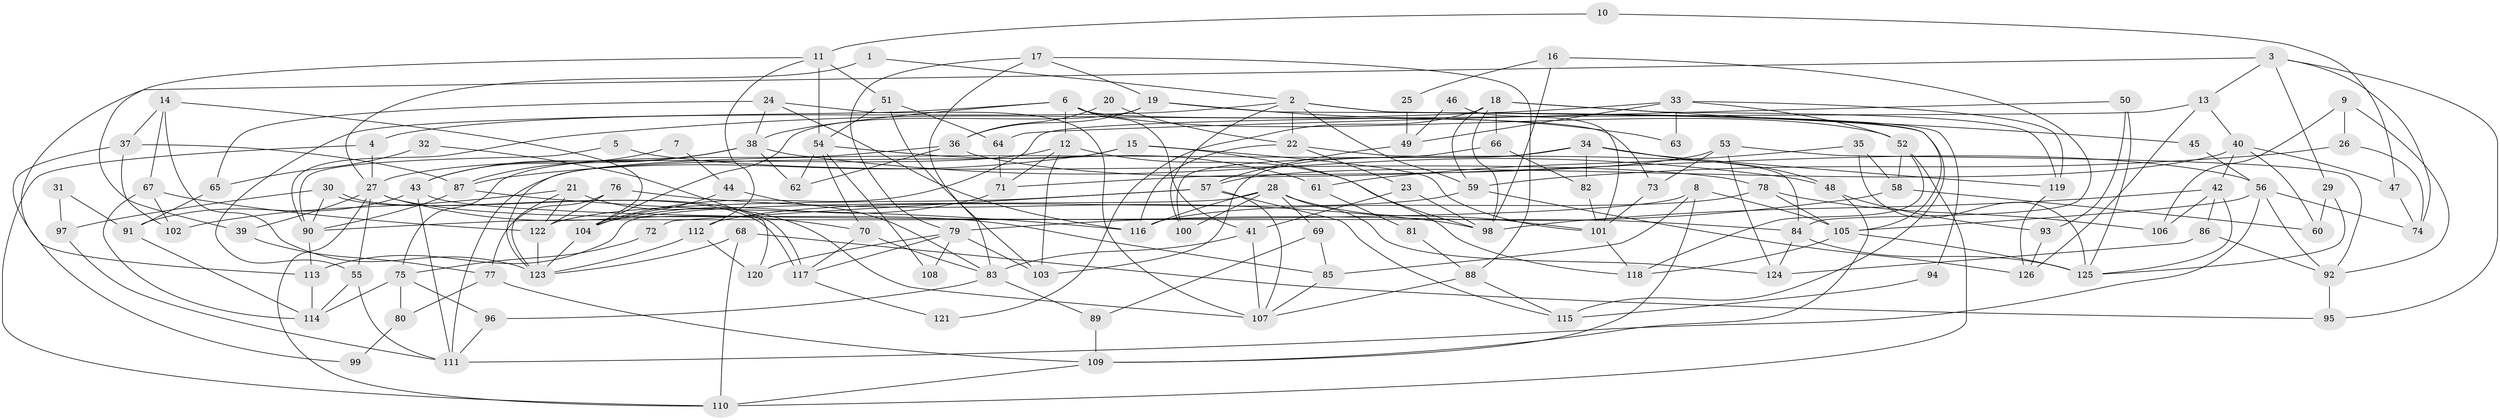 // coarse degree distribution, {2: 0.08641975308641975, 8: 0.09876543209876543, 6: 0.08641975308641975, 3: 0.20987654320987653, 4: 0.20987654320987653, 11: 0.012345679012345678, 5: 0.16049382716049382, 7: 0.08641975308641975, 9: 0.04938271604938271}
// Generated by graph-tools (version 1.1) at 2025/52/02/27/25 19:52:06]
// undirected, 126 vertices, 252 edges
graph export_dot {
graph [start="1"]
  node [color=gray90,style=filled];
  1;
  2;
  3;
  4;
  5;
  6;
  7;
  8;
  9;
  10;
  11;
  12;
  13;
  14;
  15;
  16;
  17;
  18;
  19;
  20;
  21;
  22;
  23;
  24;
  25;
  26;
  27;
  28;
  29;
  30;
  31;
  32;
  33;
  34;
  35;
  36;
  37;
  38;
  39;
  40;
  41;
  42;
  43;
  44;
  45;
  46;
  47;
  48;
  49;
  50;
  51;
  52;
  53;
  54;
  55;
  56;
  57;
  58;
  59;
  60;
  61;
  62;
  63;
  64;
  65;
  66;
  67;
  68;
  69;
  70;
  71;
  72;
  73;
  74;
  75;
  76;
  77;
  78;
  79;
  80;
  81;
  82;
  83;
  84;
  85;
  86;
  87;
  88;
  89;
  90;
  91;
  92;
  93;
  94;
  95;
  96;
  97;
  98;
  99;
  100;
  101;
  102;
  103;
  104;
  105;
  106;
  107;
  108;
  109;
  110;
  111;
  112;
  113;
  114;
  115;
  116;
  117;
  118;
  119;
  120;
  121;
  122;
  123;
  124;
  125;
  126;
  1 -- 27;
  1 -- 2;
  2 -- 22;
  2 -- 59;
  2 -- 4;
  2 -- 94;
  2 -- 100;
  2 -- 105;
  3 -- 113;
  3 -- 13;
  3 -- 29;
  3 -- 74;
  3 -- 95;
  4 -- 110;
  4 -- 27;
  5 -- 90;
  5 -- 78;
  6 -- 38;
  6 -- 12;
  6 -- 41;
  6 -- 52;
  6 -- 55;
  6 -- 73;
  7 -- 43;
  7 -- 44;
  8 -- 109;
  8 -- 85;
  8 -- 90;
  8 -- 105;
  9 -- 26;
  9 -- 92;
  9 -- 106;
  10 -- 47;
  10 -- 11;
  11 -- 51;
  11 -- 39;
  11 -- 54;
  11 -- 112;
  12 -- 27;
  12 -- 98;
  12 -- 71;
  12 -- 103;
  13 -- 126;
  13 -- 104;
  13 -- 40;
  14 -- 67;
  14 -- 123;
  14 -- 37;
  14 -- 104;
  15 -- 123;
  15 -- 118;
  15 -- 87;
  15 -- 101;
  16 -- 98;
  16 -- 84;
  16 -- 25;
  17 -- 79;
  17 -- 19;
  17 -- 83;
  17 -- 88;
  18 -- 66;
  18 -- 98;
  18 -- 45;
  18 -- 59;
  18 -- 119;
  18 -- 121;
  19 -- 104;
  19 -- 36;
  19 -- 63;
  19 -- 115;
  20 -- 22;
  20 -- 36;
  21 -- 122;
  21 -- 102;
  21 -- 107;
  21 -- 123;
  22 -- 116;
  22 -- 84;
  22 -- 23;
  23 -- 41;
  23 -- 98;
  24 -- 38;
  24 -- 116;
  24 -- 65;
  24 -- 107;
  25 -- 49;
  26 -- 59;
  26 -- 74;
  27 -- 70;
  27 -- 39;
  27 -- 55;
  27 -- 85;
  27 -- 110;
  28 -- 101;
  28 -- 116;
  28 -- 69;
  28 -- 100;
  28 -- 113;
  28 -- 124;
  29 -- 125;
  29 -- 60;
  30 -- 90;
  30 -- 117;
  30 -- 117;
  30 -- 97;
  31 -- 97;
  31 -- 91;
  32 -- 120;
  32 -- 65;
  33 -- 119;
  33 -- 90;
  33 -- 49;
  33 -- 52;
  33 -- 63;
  34 -- 103;
  34 -- 111;
  34 -- 48;
  34 -- 82;
  34 -- 119;
  35 -- 125;
  35 -- 58;
  35 -- 61;
  36 -- 56;
  36 -- 75;
  36 -- 62;
  37 -- 87;
  37 -- 99;
  37 -- 102;
  38 -- 62;
  38 -- 48;
  38 -- 43;
  38 -- 87;
  39 -- 77;
  40 -- 57;
  40 -- 42;
  40 -- 47;
  40 -- 60;
  41 -- 107;
  41 -- 83;
  42 -- 125;
  42 -- 86;
  42 -- 98;
  42 -- 106;
  43 -- 111;
  43 -- 84;
  43 -- 91;
  44 -- 83;
  44 -- 104;
  45 -- 56;
  46 -- 49;
  46 -- 101;
  47 -- 74;
  48 -- 109;
  48 -- 93;
  49 -- 57;
  50 -- 125;
  50 -- 93;
  50 -- 64;
  51 -- 64;
  51 -- 103;
  51 -- 54;
  52 -- 58;
  52 -- 110;
  52 -- 118;
  53 -- 71;
  53 -- 73;
  53 -- 92;
  53 -- 124;
  54 -- 61;
  54 -- 62;
  54 -- 70;
  54 -- 108;
  55 -- 111;
  55 -- 114;
  56 -- 92;
  56 -- 105;
  56 -- 74;
  56 -- 111;
  57 -- 115;
  57 -- 107;
  57 -- 72;
  57 -- 122;
  58 -- 60;
  58 -- 79;
  59 -- 112;
  59 -- 126;
  61 -- 81;
  64 -- 71;
  65 -- 91;
  66 -- 100;
  66 -- 82;
  67 -- 122;
  67 -- 114;
  67 -- 102;
  68 -- 95;
  68 -- 110;
  68 -- 123;
  69 -- 85;
  69 -- 89;
  70 -- 83;
  70 -- 117;
  71 -- 104;
  72 -- 75;
  73 -- 101;
  75 -- 96;
  75 -- 114;
  75 -- 80;
  76 -- 122;
  76 -- 98;
  76 -- 77;
  77 -- 109;
  77 -- 80;
  78 -- 105;
  78 -- 106;
  78 -- 116;
  79 -- 117;
  79 -- 103;
  79 -- 108;
  79 -- 120;
  80 -- 99;
  81 -- 88;
  82 -- 101;
  83 -- 89;
  83 -- 96;
  84 -- 124;
  84 -- 125;
  85 -- 107;
  86 -- 124;
  86 -- 92;
  87 -- 90;
  87 -- 116;
  88 -- 107;
  88 -- 115;
  89 -- 109;
  90 -- 113;
  91 -- 114;
  92 -- 95;
  93 -- 126;
  94 -- 115;
  96 -- 111;
  97 -- 111;
  101 -- 118;
  104 -- 123;
  105 -- 118;
  105 -- 125;
  109 -- 110;
  112 -- 123;
  112 -- 120;
  113 -- 114;
  117 -- 121;
  119 -- 126;
  122 -- 123;
}
